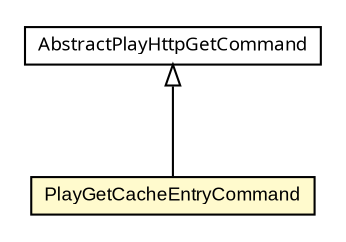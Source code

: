 #!/usr/local/bin/dot
#
# Class diagram 
# Generated by UmlGraph version 4.6 (http://www.spinellis.gr/sw/umlgraph)
#

digraph G {
	edge [fontname="arial",fontsize=10,labelfontname="arial",labelfontsize=10];
	node [fontname="arial",fontsize=10,shape=plaintext];
	// com.google.code.play.selenium.step.PlayGetCacheEntryCommand
	c1205 [label=<<table border="0" cellborder="1" cellspacing="0" cellpadding="2" port="p" bgcolor="lemonChiffon" href="./PlayGetCacheEntryCommand.html">
		<tr><td><table border="0" cellspacing="0" cellpadding="1">
			<tr><td> PlayGetCacheEntryCommand </td></tr>
		</table></td></tr>
		</table>>, fontname="arial", fontcolor="black", fontsize=9.0];
	// com.google.code.play.selenium.step.AbstractPlayHttpGetCommand
	c1224 [label=<<table border="0" cellborder="1" cellspacing="0" cellpadding="2" port="p" href="./AbstractPlayHttpGetCommand.html">
		<tr><td><table border="0" cellspacing="0" cellpadding="1">
			<tr><td><font face="ariali"> AbstractPlayHttpGetCommand </font></td></tr>
		</table></td></tr>
		</table>>, fontname="arial", fontcolor="black", fontsize=9.0];
	//com.google.code.play.selenium.step.PlayGetCacheEntryCommand extends com.google.code.play.selenium.step.AbstractPlayHttpGetCommand
	c1224:p -> c1205:p [dir=back,arrowtail=empty];
}

